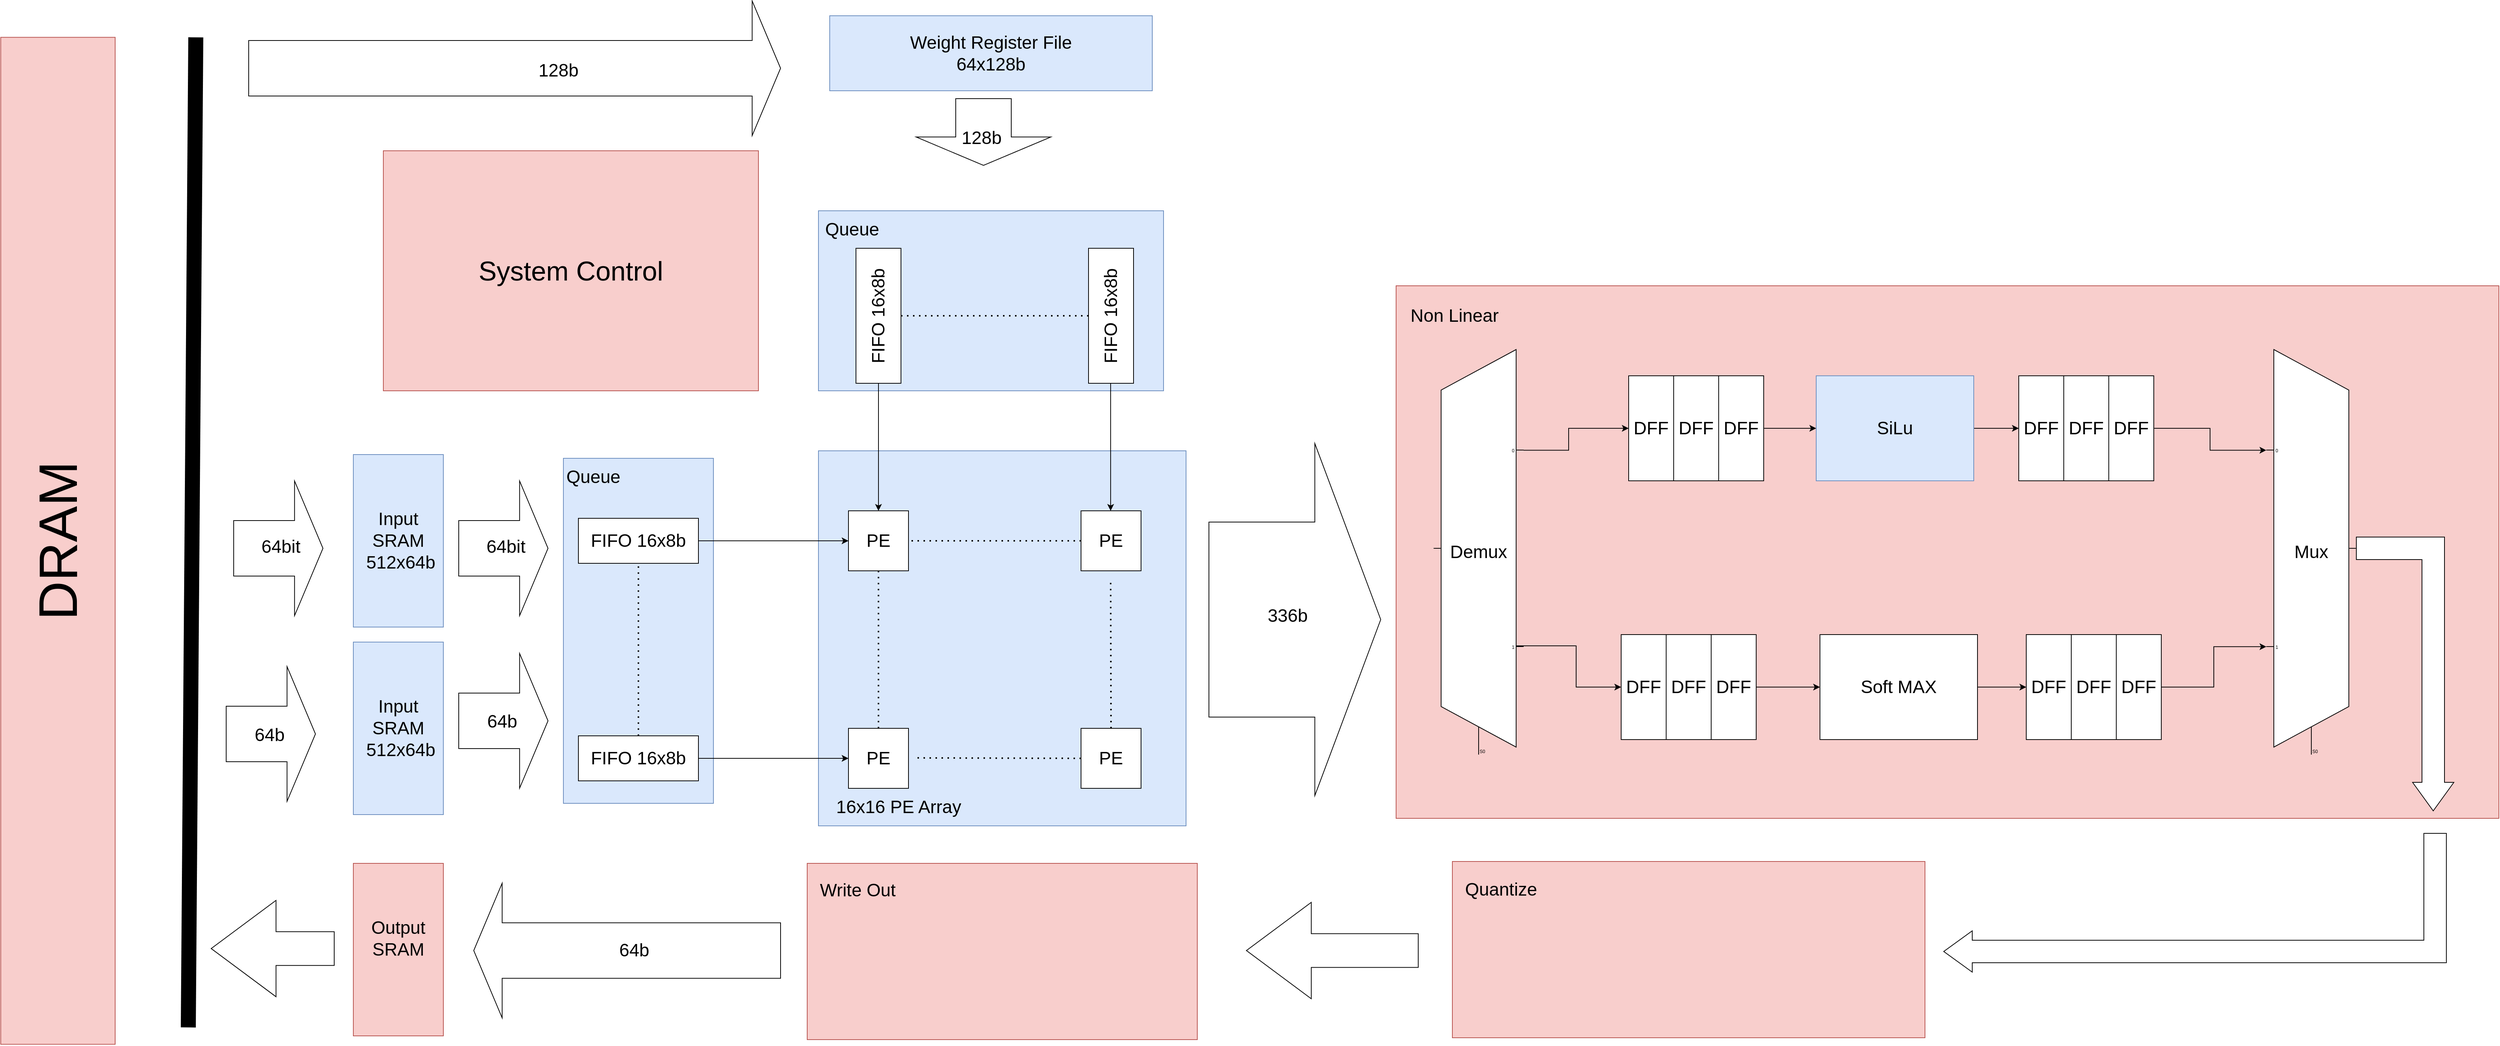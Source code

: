 <mxfile version="28.2.8">
  <diagram name="第 1 页" id="oqTbtiz89L21sVVY1Ckn">
    <mxGraphModel dx="4300" dy="3059" grid="1" gridSize="10" guides="1" tooltips="1" connect="1" arrows="1" fold="1" page="1" pageScale="1" pageWidth="827" pageHeight="1169" math="0" shadow="0">
      <root>
        <mxCell id="0" />
        <mxCell id="1" parent="0" />
        <mxCell id="7LnSrPK5jslSfy1wZtUa-116" value="" style="rounded=0;whiteSpace=wrap;html=1;fillColor=#f8cecc;strokeColor=#b85450;" parent="1" vertex="1">
          <mxGeometry x="1475" y="747.5" width="630" height="235" as="geometry" />
        </mxCell>
        <mxCell id="7LnSrPK5jslSfy1wZtUa-6" value="" style="rounded=0;whiteSpace=wrap;html=1;fillColor=#dae8fc;strokeColor=#6c8ebf;" parent="1" vertex="1">
          <mxGeometry x="290" y="210" width="200" height="460" as="geometry" />
        </mxCell>
        <mxCell id="7LnSrPK5jslSfy1wZtUa-1" value="&lt;font style=&quot;font-size: 24px;&quot;&gt;Input&lt;br&gt;SRAM&lt;br&gt;&amp;nbsp;512x64b&lt;/font&gt;" style="rounded=0;whiteSpace=wrap;html=1;fillColor=#dae8fc;strokeColor=#6c8ebf;" parent="1" vertex="1">
          <mxGeometry x="10" y="205" width="120" height="230" as="geometry" />
        </mxCell>
        <mxCell id="7LnSrPK5jslSfy1wZtUa-2" value="&lt;font style=&quot;font-size: 24px;&quot;&gt;Input&lt;br&gt;SRAM&lt;br&gt;&amp;nbsp;512x64b&lt;/font&gt;" style="rounded=0;whiteSpace=wrap;html=1;fillColor=#dae8fc;strokeColor=#6c8ebf;" parent="1" vertex="1">
          <mxGeometry x="10" y="455" width="120" height="230" as="geometry" />
        </mxCell>
        <mxCell id="7LnSrPK5jslSfy1wZtUa-3" value="" style="rounded=0;whiteSpace=wrap;html=1;fillColor=#dae8fc;strokeColor=#6c8ebf;" parent="1" vertex="1">
          <mxGeometry x="630" y="200" width="490" height="500" as="geometry" />
        </mxCell>
        <mxCell id="7LnSrPK5jslSfy1wZtUa-5" value="&lt;font style=&quot;font-size: 24px;&quot;&gt;FIFO 16x8b&lt;/font&gt;" style="rounded=0;whiteSpace=wrap;html=1;" parent="1" vertex="1">
          <mxGeometry x="310" y="290" width="160" height="60" as="geometry" />
        </mxCell>
        <mxCell id="7LnSrPK5jslSfy1wZtUa-7" value="&lt;font style=&quot;font-size: 24px;&quot;&gt;Queue&lt;/font&gt;" style="text;html=1;whiteSpace=wrap;strokeColor=none;fillColor=none;align=center;verticalAlign=middle;rounded=0;" parent="1" vertex="1">
          <mxGeometry x="300" y="220" width="60" height="30" as="geometry" />
        </mxCell>
        <mxCell id="7LnSrPK5jslSfy1wZtUa-8" value="&lt;span style=&quot;font-size: 24px;&quot;&gt;FIFO 16x8b&lt;/span&gt;" style="rounded=0;whiteSpace=wrap;html=1;" parent="1" vertex="1">
          <mxGeometry x="310" y="580" width="160" height="60" as="geometry" />
        </mxCell>
        <mxCell id="7LnSrPK5jslSfy1wZtUa-9" value="" style="endArrow=none;dashed=1;html=1;dashPattern=1 3;strokeWidth=2;rounded=0;entryX=0.5;entryY=1;entryDx=0;entryDy=0;exitX=0.5;exitY=0;exitDx=0;exitDy=0;" parent="1" source="7LnSrPK5jslSfy1wZtUa-8" target="7LnSrPK5jslSfy1wZtUa-5" edge="1">
          <mxGeometry width="50" height="50" relative="1" as="geometry">
            <mxPoint x="350" y="420" as="sourcePoint" />
            <mxPoint x="400" y="370" as="targetPoint" />
          </mxGeometry>
        </mxCell>
        <mxCell id="7LnSrPK5jslSfy1wZtUa-10" value="" style="shape=flexArrow;endArrow=classic;html=1;rounded=0;width=74;endSize=12.29;endWidth=104.585;" parent="1" edge="1">
          <mxGeometry width="50" height="50" relative="1" as="geometry">
            <mxPoint x="150" y="330" as="sourcePoint" />
            <mxPoint x="270" y="330" as="targetPoint" />
          </mxGeometry>
        </mxCell>
        <mxCell id="7LnSrPK5jslSfy1wZtUa-34" value="&lt;font style=&quot;font-size: 24px;&quot;&gt;64bit&lt;/font&gt;" style="edgeLabel;html=1;align=center;verticalAlign=middle;resizable=0;points=[];" parent="7LnSrPK5jslSfy1wZtUa-10" vertex="1" connectable="0">
          <mxGeometry x="0.052" y="2" relative="1" as="geometry">
            <mxPoint as="offset" />
          </mxGeometry>
        </mxCell>
        <mxCell id="7LnSrPK5jslSfy1wZtUa-12" value="" style="shape=flexArrow;endArrow=classic;html=1;rounded=0;width=74;endSize=12.29;endWidth=104.585;" parent="1" edge="1">
          <mxGeometry width="50" height="50" relative="1" as="geometry">
            <mxPoint x="150" y="560" as="sourcePoint" />
            <mxPoint x="270" y="560" as="targetPoint" />
          </mxGeometry>
        </mxCell>
        <mxCell id="7LnSrPK5jslSfy1wZtUa-39" value="&lt;font style=&quot;font-size: 24px;&quot;&gt;64b&lt;/font&gt;" style="edgeLabel;html=1;align=center;verticalAlign=middle;resizable=0;points=[];" parent="7LnSrPK5jslSfy1wZtUa-12" vertex="1" connectable="0">
          <mxGeometry x="-0.041" y="-1" relative="1" as="geometry">
            <mxPoint as="offset" />
          </mxGeometry>
        </mxCell>
        <mxCell id="7LnSrPK5jslSfy1wZtUa-13" value="&lt;font style=&quot;font-size: 24px;&quot;&gt;16x16 PE Array&lt;/font&gt;" style="text;html=1;whiteSpace=wrap;strokeColor=none;fillColor=none;align=center;verticalAlign=middle;rounded=0;" parent="1" vertex="1">
          <mxGeometry x="647" y="660" width="180" height="30" as="geometry" />
        </mxCell>
        <mxCell id="7LnSrPK5jslSfy1wZtUa-14" value="&lt;font style=&quot;font-size: 24px;&quot;&gt;PE&lt;/font&gt;" style="whiteSpace=wrap;html=1;aspect=fixed;" parent="1" vertex="1">
          <mxGeometry x="670" y="280" width="80" height="80" as="geometry" />
        </mxCell>
        <mxCell id="7LnSrPK5jslSfy1wZtUa-16" value="" style="endArrow=classic;html=1;rounded=0;exitX=1;exitY=0.5;exitDx=0;exitDy=0;entryX=0;entryY=0.5;entryDx=0;entryDy=0;" parent="1" source="7LnSrPK5jslSfy1wZtUa-5" target="7LnSrPK5jslSfy1wZtUa-14" edge="1">
          <mxGeometry width="50" height="50" relative="1" as="geometry">
            <mxPoint x="540" y="360" as="sourcePoint" />
            <mxPoint x="590" y="310" as="targetPoint" />
          </mxGeometry>
        </mxCell>
        <mxCell id="7LnSrPK5jslSfy1wZtUa-17" value="&lt;font style=&quot;font-size: 24px;&quot;&gt;PE&lt;/font&gt;" style="whiteSpace=wrap;html=1;aspect=fixed;" parent="1" vertex="1">
          <mxGeometry x="670" y="570" width="80" height="80" as="geometry" />
        </mxCell>
        <mxCell id="7LnSrPK5jslSfy1wZtUa-18" value="" style="endArrow=classic;html=1;rounded=0;exitX=1;exitY=0.5;exitDx=0;exitDy=0;entryX=0;entryY=0.5;entryDx=0;entryDy=0;" parent="1" target="7LnSrPK5jslSfy1wZtUa-17" edge="1">
          <mxGeometry width="50" height="50" relative="1" as="geometry">
            <mxPoint x="470" y="610" as="sourcePoint" />
            <mxPoint x="590" y="600" as="targetPoint" />
          </mxGeometry>
        </mxCell>
        <mxCell id="7LnSrPK5jslSfy1wZtUa-19" value="&lt;font style=&quot;font-size: 24px;&quot;&gt;PE&lt;/font&gt;" style="whiteSpace=wrap;html=1;aspect=fixed;" parent="1" vertex="1">
          <mxGeometry x="980" y="280" width="80" height="80" as="geometry" />
        </mxCell>
        <mxCell id="7LnSrPK5jslSfy1wZtUa-20" value="&lt;font style=&quot;font-size: 24px;&quot;&gt;PE&lt;/font&gt;" style="whiteSpace=wrap;html=1;aspect=fixed;" parent="1" vertex="1">
          <mxGeometry x="980" y="570" width="80" height="80" as="geometry" />
        </mxCell>
        <mxCell id="7LnSrPK5jslSfy1wZtUa-21" value="" style="endArrow=none;dashed=1;html=1;dashPattern=1 3;strokeWidth=2;rounded=0;entryX=1;entryY=0.5;entryDx=0;entryDy=0;exitX=0;exitY=0.5;exitDx=0;exitDy=0;" parent="1" source="7LnSrPK5jslSfy1wZtUa-19" target="7LnSrPK5jslSfy1wZtUa-14" edge="1">
          <mxGeometry width="50" height="50" relative="1" as="geometry">
            <mxPoint x="520" y="490" as="sourcePoint" />
            <mxPoint x="570" y="440" as="targetPoint" />
          </mxGeometry>
        </mxCell>
        <mxCell id="7LnSrPK5jslSfy1wZtUa-22" value="" style="endArrow=none;dashed=1;html=1;dashPattern=1 3;strokeWidth=2;rounded=0;entryX=1;entryY=0.5;entryDx=0;entryDy=0;exitX=0;exitY=0.5;exitDx=0;exitDy=0;" parent="1" source="7LnSrPK5jslSfy1wZtUa-20" edge="1">
          <mxGeometry width="50" height="50" relative="1" as="geometry">
            <mxPoint x="920" y="609.41" as="sourcePoint" />
            <mxPoint x="760" y="609.41" as="targetPoint" />
          </mxGeometry>
        </mxCell>
        <mxCell id="7LnSrPK5jslSfy1wZtUa-23" value="" style="endArrow=none;dashed=1;html=1;dashPattern=1 3;strokeWidth=2;rounded=0;entryX=0.5;entryY=1;entryDx=0;entryDy=0;exitX=0.5;exitY=0;exitDx=0;exitDy=0;" parent="1" source="7LnSrPK5jslSfy1wZtUa-17" target="7LnSrPK5jslSfy1wZtUa-14" edge="1">
          <mxGeometry width="50" height="50" relative="1" as="geometry">
            <mxPoint x="610" y="520" as="sourcePoint" />
            <mxPoint x="660" y="470" as="targetPoint" />
          </mxGeometry>
        </mxCell>
        <mxCell id="7LnSrPK5jslSfy1wZtUa-24" value="" style="endArrow=none;dashed=1;html=1;dashPattern=1 3;strokeWidth=2;rounded=0;entryX=0.5;entryY=1;entryDx=0;entryDy=0;exitX=0.5;exitY=0;exitDx=0;exitDy=0;" parent="1" source="7LnSrPK5jslSfy1wZtUa-20" edge="1">
          <mxGeometry width="50" height="50" relative="1" as="geometry">
            <mxPoint x="1020" y="560" as="sourcePoint" />
            <mxPoint x="1019.47" y="370" as="targetPoint" />
          </mxGeometry>
        </mxCell>
        <mxCell id="7LnSrPK5jslSfy1wZtUa-25" value="&lt;font style=&quot;font-size: 24px;&quot;&gt;Weight Register File&lt;/font&gt;&lt;div&gt;&lt;div&gt;&lt;font style=&quot;font-size: 24px;&quot;&gt;64x128b&lt;/font&gt;&lt;/div&gt;&lt;/div&gt;" style="rounded=0;whiteSpace=wrap;html=1;fillColor=#dae8fc;strokeColor=#6c8ebf;" parent="1" vertex="1">
          <mxGeometry x="645" y="-380" width="430" height="100" as="geometry" />
        </mxCell>
        <mxCell id="7LnSrPK5jslSfy1wZtUa-27" value="" style="rounded=0;whiteSpace=wrap;html=1;fillColor=#dae8fc;strokeColor=#6c8ebf;direction=south;" parent="1" vertex="1">
          <mxGeometry x="630" y="-120" width="460" height="240" as="geometry" />
        </mxCell>
        <mxCell id="7LnSrPK5jslSfy1wZtUa-28" value="&lt;span style=&quot;font-size: 24px;&quot;&gt;FIFO 16x8b&lt;/span&gt;" style="rounded=0;whiteSpace=wrap;html=1;direction=south;horizontal=0;" parent="1" vertex="1">
          <mxGeometry x="990" y="-70" width="60" height="180" as="geometry" />
        </mxCell>
        <mxCell id="7LnSrPK5jslSfy1wZtUa-29" value="&lt;font style=&quot;font-size: 24px;&quot;&gt;Queue&lt;/font&gt;" style="text;html=1;whiteSpace=wrap;strokeColor=none;fillColor=none;align=center;verticalAlign=middle;rounded=0;" parent="1" vertex="1">
          <mxGeometry x="645" y="-110" width="60" height="30" as="geometry" />
        </mxCell>
        <mxCell id="7LnSrPK5jslSfy1wZtUa-30" value="&lt;span style=&quot;font-size: 24px;&quot;&gt;FIFO 16x8b&lt;/span&gt;" style="rounded=0;whiteSpace=wrap;html=1;direction=south;horizontal=0;" parent="1" vertex="1">
          <mxGeometry x="680" y="-70" width="60" height="180" as="geometry" />
        </mxCell>
        <mxCell id="7LnSrPK5jslSfy1wZtUa-31" value="" style="endArrow=none;dashed=1;html=1;dashPattern=1 3;strokeWidth=2;rounded=0;entryX=0.5;entryY=1;entryDx=0;entryDy=0;exitX=0.5;exitY=0;exitDx=0;exitDy=0;" parent="1" source="7LnSrPK5jslSfy1wZtUa-30" target="7LnSrPK5jslSfy1wZtUa-28" edge="1">
          <mxGeometry width="50" height="50" relative="1" as="geometry">
            <mxPoint x="820" as="sourcePoint" />
            <mxPoint x="870" y="-50" as="targetPoint" />
          </mxGeometry>
        </mxCell>
        <mxCell id="7LnSrPK5jslSfy1wZtUa-32" value="" style="shape=flexArrow;endArrow=classic;html=1;rounded=0;width=74;endSize=12.29;endWidth=104.585;" parent="1" edge="1">
          <mxGeometry width="50" height="50" relative="1" as="geometry">
            <mxPoint x="850" y="-270" as="sourcePoint" />
            <mxPoint x="850" y="-180" as="targetPoint" />
          </mxGeometry>
        </mxCell>
        <mxCell id="7LnSrPK5jslSfy1wZtUa-51" value="&lt;font style=&quot;font-size: 24px;&quot;&gt;128b&lt;/font&gt;" style="edgeLabel;html=1;align=center;verticalAlign=middle;resizable=0;points=[];" parent="7LnSrPK5jslSfy1wZtUa-32" vertex="1" connectable="0">
          <mxGeometry x="0.164" y="-3" relative="1" as="geometry">
            <mxPoint as="offset" />
          </mxGeometry>
        </mxCell>
        <mxCell id="7LnSrPK5jslSfy1wZtUa-41" value="" style="endArrow=classic;html=1;rounded=0;exitX=1;exitY=0.5;exitDx=0;exitDy=0;" parent="1" source="7LnSrPK5jslSfy1wZtUa-30" target="7LnSrPK5jslSfy1wZtUa-14" edge="1">
          <mxGeometry width="50" height="50" relative="1" as="geometry">
            <mxPoint x="570" y="160" as="sourcePoint" />
            <mxPoint x="770" y="160" as="targetPoint" />
          </mxGeometry>
        </mxCell>
        <mxCell id="7LnSrPK5jslSfy1wZtUa-42" value="" style="endArrow=classic;html=1;rounded=0;exitX=1;exitY=0.5;exitDx=0;exitDy=0;" parent="1" edge="1">
          <mxGeometry width="50" height="50" relative="1" as="geometry">
            <mxPoint x="1019.47" y="110" as="sourcePoint" />
            <mxPoint x="1019.47" y="280" as="targetPoint" />
          </mxGeometry>
        </mxCell>
        <mxCell id="7LnSrPK5jslSfy1wZtUa-43" value="&lt;font style=&quot;font-size: 36px;&quot;&gt;System Control&lt;/font&gt;" style="rounded=0;whiteSpace=wrap;html=1;fillColor=#f8cecc;strokeColor=#b85450;" parent="1" vertex="1">
          <mxGeometry x="50" y="-200" width="500" height="320" as="geometry" />
        </mxCell>
        <mxCell id="7LnSrPK5jslSfy1wZtUa-48" value="" style="rounded=0;whiteSpace=wrap;html=1;fillColor=#f8cecc;strokeColor=#b85450;" parent="1" vertex="1">
          <mxGeometry x="1400" y="-20" width="1470" height="710" as="geometry" />
        </mxCell>
        <mxCell id="7LnSrPK5jslSfy1wZtUa-49" value="&lt;font style=&quot;font-size: 24px;&quot;&gt;Non Linear&lt;/font&gt;" style="text;html=1;whiteSpace=wrap;strokeColor=none;fillColor=none;align=center;verticalAlign=middle;rounded=0;" parent="1" vertex="1">
          <mxGeometry x="1410" y="5" width="136" height="30" as="geometry" />
        </mxCell>
        <mxCell id="7LnSrPK5jslSfy1wZtUa-50" value="" style="shape=flexArrow;endArrow=classic;html=1;rounded=0;endWidth=208.43;endSize=28.945;width=260;" parent="1" edge="1">
          <mxGeometry width="50" height="50" relative="1" as="geometry">
            <mxPoint x="1150" y="425" as="sourcePoint" />
            <mxPoint x="1380" y="425" as="targetPoint" />
          </mxGeometry>
        </mxCell>
        <mxCell id="7LnSrPK5jslSfy1wZtUa-54" value="&lt;font style=&quot;font-size: 24px;&quot;&gt;336b&lt;/font&gt;" style="edgeLabel;html=1;align=center;verticalAlign=middle;resizable=0;points=[];" parent="7LnSrPK5jslSfy1wZtUa-50" vertex="1" connectable="0">
          <mxGeometry x="-0.086" y="5" relative="1" as="geometry">
            <mxPoint as="offset" />
          </mxGeometry>
        </mxCell>
        <mxCell id="7LnSrPK5jslSfy1wZtUa-83" style="edgeStyle=orthogonalEdgeStyle;rounded=0;orthogonalLoop=1;jettySize=auto;html=1;exitX=1;exitY=0.5;exitDx=0;exitDy=0;entryX=0;entryY=0.5;entryDx=0;entryDy=0;" parent="1" source="7LnSrPK5jslSfy1wZtUa-58" target="7LnSrPK5jslSfy1wZtUa-79" edge="1">
          <mxGeometry relative="1" as="geometry" />
        </mxCell>
        <mxCell id="7LnSrPK5jslSfy1wZtUa-58" value="&lt;font style=&quot;font-size: 24px;&quot;&gt;SiLu&lt;/font&gt;" style="rounded=0;whiteSpace=wrap;html=1;fillColor=#dae8fc;strokeColor=#6c8ebf;" parent="1" vertex="1">
          <mxGeometry x="1960" y="100" width="210" height="140" as="geometry" />
        </mxCell>
        <mxCell id="7LnSrPK5jslSfy1wZtUa-46" value="&lt;font style=&quot;font-size: 24px;&quot;&gt;Quantize&lt;/font&gt;" style="text;html=1;whiteSpace=wrap;strokeColor=none;fillColor=none;align=center;verticalAlign=middle;rounded=0;container=0;" parent="1" vertex="1">
          <mxGeometry x="1510" y="770" width="60" height="30" as="geometry" />
        </mxCell>
        <mxCell id="7LnSrPK5jslSfy1wZtUa-67" value="" style="shape=table;startSize=0;container=1;collapsible=0;childLayout=tableLayout;" parent="1" vertex="1">
          <mxGeometry x="1710" y="100" width="180" height="140" as="geometry" />
        </mxCell>
        <mxCell id="7LnSrPK5jslSfy1wZtUa-68" value="" style="shape=tableRow;horizontal=0;startSize=0;swimlaneHead=0;swimlaneBody=0;strokeColor=inherit;top=0;left=0;bottom=0;right=0;collapsible=0;dropTarget=0;fillColor=none;points=[[0,0.5],[1,0.5]];portConstraint=eastwest;" parent="7LnSrPK5jslSfy1wZtUa-67" vertex="1">
          <mxGeometry width="180" height="140" as="geometry" />
        </mxCell>
        <mxCell id="7LnSrPK5jslSfy1wZtUa-69" value="&lt;font style=&quot;font-size: 24px;&quot;&gt;DFF&lt;/font&gt;" style="shape=partialRectangle;html=1;whiteSpace=wrap;connectable=0;strokeColor=inherit;overflow=hidden;fillColor=none;top=0;left=0;bottom=0;right=0;pointerEvents=1;" parent="7LnSrPK5jslSfy1wZtUa-68" vertex="1">
          <mxGeometry width="60" height="140" as="geometry">
            <mxRectangle width="60" height="140" as="alternateBounds" />
          </mxGeometry>
        </mxCell>
        <mxCell id="7LnSrPK5jslSfy1wZtUa-70" value="&lt;span style=&quot;font-size: 24px;&quot;&gt;DFF&lt;/span&gt;" style="shape=partialRectangle;html=1;whiteSpace=wrap;connectable=0;strokeColor=inherit;overflow=hidden;fillColor=none;top=0;left=0;bottom=0;right=0;pointerEvents=1;" parent="7LnSrPK5jslSfy1wZtUa-68" vertex="1">
          <mxGeometry x="60" width="60" height="140" as="geometry">
            <mxRectangle width="60" height="140" as="alternateBounds" />
          </mxGeometry>
        </mxCell>
        <mxCell id="7LnSrPK5jslSfy1wZtUa-71" value="&lt;span style=&quot;font-size: 24px;&quot;&gt;DFF&lt;/span&gt;" style="shape=partialRectangle;html=1;whiteSpace=wrap;connectable=0;strokeColor=inherit;overflow=hidden;fillColor=none;top=0;left=0;bottom=0;right=0;pointerEvents=1;" parent="7LnSrPK5jslSfy1wZtUa-68" vertex="1">
          <mxGeometry x="120" width="60" height="140" as="geometry">
            <mxRectangle width="60" height="140" as="alternateBounds" />
          </mxGeometry>
        </mxCell>
        <mxCell id="7LnSrPK5jslSfy1wZtUa-77" style="edgeStyle=orthogonalEdgeStyle;rounded=0;orthogonalLoop=1;jettySize=auto;html=1;exitX=1;exitY=0.5;exitDx=0;exitDy=0;entryX=0;entryY=0.5;entryDx=0;entryDy=0;" parent="1" source="7LnSrPK5jslSfy1wZtUa-68" target="7LnSrPK5jslSfy1wZtUa-58" edge="1">
          <mxGeometry relative="1" as="geometry" />
        </mxCell>
        <mxCell id="7LnSrPK5jslSfy1wZtUa-78" value="" style="shape=table;startSize=0;container=1;collapsible=0;childLayout=tableLayout;" parent="1" vertex="1">
          <mxGeometry x="2230" y="100" width="180" height="140" as="geometry" />
        </mxCell>
        <mxCell id="7LnSrPK5jslSfy1wZtUa-79" value="" style="shape=tableRow;horizontal=0;startSize=0;swimlaneHead=0;swimlaneBody=0;strokeColor=inherit;top=0;left=0;bottom=0;right=0;collapsible=0;dropTarget=0;fillColor=none;points=[[0,0.5],[1,0.5]];portConstraint=eastwest;" parent="7LnSrPK5jslSfy1wZtUa-78" vertex="1">
          <mxGeometry width="180" height="140" as="geometry" />
        </mxCell>
        <mxCell id="7LnSrPK5jslSfy1wZtUa-80" value="&lt;font style=&quot;font-size: 24px;&quot;&gt;DFF&lt;/font&gt;" style="shape=partialRectangle;html=1;whiteSpace=wrap;connectable=0;strokeColor=inherit;overflow=hidden;fillColor=none;top=0;left=0;bottom=0;right=0;pointerEvents=1;" parent="7LnSrPK5jslSfy1wZtUa-79" vertex="1">
          <mxGeometry width="60" height="140" as="geometry">
            <mxRectangle width="60" height="140" as="alternateBounds" />
          </mxGeometry>
        </mxCell>
        <mxCell id="7LnSrPK5jslSfy1wZtUa-81" value="&lt;span style=&quot;font-size: 24px;&quot;&gt;DFF&lt;/span&gt;" style="shape=partialRectangle;html=1;whiteSpace=wrap;connectable=0;strokeColor=inherit;overflow=hidden;fillColor=none;top=0;left=0;bottom=0;right=0;pointerEvents=1;" parent="7LnSrPK5jslSfy1wZtUa-79" vertex="1">
          <mxGeometry x="60" width="60" height="140" as="geometry">
            <mxRectangle width="60" height="140" as="alternateBounds" />
          </mxGeometry>
        </mxCell>
        <mxCell id="7LnSrPK5jslSfy1wZtUa-82" value="&lt;span style=&quot;font-size: 24px;&quot;&gt;DFF&lt;/span&gt;" style="shape=partialRectangle;html=1;whiteSpace=wrap;connectable=0;strokeColor=inherit;overflow=hidden;fillColor=none;top=0;left=0;bottom=0;right=0;pointerEvents=1;" parent="7LnSrPK5jslSfy1wZtUa-79" vertex="1">
          <mxGeometry x="120" width="60" height="140" as="geometry">
            <mxRectangle width="60" height="140" as="alternateBounds" />
          </mxGeometry>
        </mxCell>
        <mxCell id="7LnSrPK5jslSfy1wZtUa-88" value="" style="rounded=0;whiteSpace=wrap;html=1;fillColor=#f8cecc;strokeColor=#b85450;" parent="1" vertex="1">
          <mxGeometry x="615" y="750" width="520" height="235" as="geometry" />
        </mxCell>
        <mxCell id="7LnSrPK5jslSfy1wZtUa-91" value="Write Out" style="text;whiteSpace=wrap;fontSize=24;" parent="1" vertex="1">
          <mxGeometry x="630" y="765" width="150" height="40" as="geometry" />
        </mxCell>
        <mxCell id="7LnSrPK5jslSfy1wZtUa-92" value="&lt;font style=&quot;font-size: 24px;&quot;&gt;Output&lt;br&gt;SRAM&lt;br&gt;&amp;nbsp;&lt;/font&gt;" style="rounded=0;whiteSpace=wrap;html=1;fillColor=#f8cecc;strokeColor=#b85450;" parent="1" vertex="1">
          <mxGeometry x="10" y="750" width="120" height="230" as="geometry" />
        </mxCell>
        <mxCell id="7LnSrPK5jslSfy1wZtUa-93" value="" style="shape=flexArrow;endArrow=classic;html=1;rounded=0;width=74;endSize=12.29;endWidth=104.585;" parent="1" edge="1">
          <mxGeometry width="50" height="50" relative="1" as="geometry">
            <mxPoint x="580" y="866.25" as="sourcePoint" />
            <mxPoint x="170" y="866.25" as="targetPoint" />
          </mxGeometry>
        </mxCell>
        <mxCell id="7LnSrPK5jslSfy1wZtUa-94" value="&lt;font style=&quot;font-size: 24px;&quot;&gt;64b&lt;/font&gt;" style="edgeLabel;html=1;align=center;verticalAlign=middle;resizable=0;points=[];" parent="7LnSrPK5jslSfy1wZtUa-93" vertex="1" connectable="0">
          <mxGeometry x="-0.041" y="-1" relative="1" as="geometry">
            <mxPoint as="offset" />
          </mxGeometry>
        </mxCell>
        <mxCell id="7LnSrPK5jslSfy1wZtUa-105" value="" style="shape=flexArrow;endArrow=classic;html=1;rounded=0;endWidth=82.5;endSize=28.475;width=45;" parent="1" edge="1">
          <mxGeometry width="50" height="50" relative="1" as="geometry">
            <mxPoint x="1430" y="866.25" as="sourcePoint" />
            <mxPoint x="1200" y="866.25" as="targetPoint" />
          </mxGeometry>
        </mxCell>
        <mxCell id="7LnSrPK5jslSfy1wZtUa-112" style="edgeStyle=orthogonalEdgeStyle;rounded=0;orthogonalLoop=1;jettySize=auto;html=1;exitX=0;exitY=0.5;exitDx=0;exitDy=0;startArrow=classic;startFill=1;endArrow=none;endFill=0;entryX=1;entryY=0.243;entryDx=0;entryDy=3;entryPerimeter=0;" parent="1" source="7LnSrPK5jslSfy1wZtUa-68" target="7LnSrPK5jslSfy1wZtUa-145" edge="1">
          <mxGeometry relative="1" as="geometry">
            <mxPoint x="1640" y="190" as="targetPoint" />
            <Array as="points">
              <mxPoint x="1700" y="170" />
              <mxPoint x="1630" y="170" />
              <mxPoint x="1630" y="199" />
            </Array>
          </mxGeometry>
        </mxCell>
        <mxCell id="7LnSrPK5jslSfy1wZtUa-114" value="&lt;font style=&quot;font-size: 72px;&quot;&gt;DRAM&lt;/font&gt;" style="rounded=0;whiteSpace=wrap;html=1;direction=west;horizontal=0;fillColor=#f8cecc;strokeColor=#b85450;" parent="1" vertex="1">
          <mxGeometry x="-460" y="-351.25" width="152.5" height="1342.5" as="geometry" />
        </mxCell>
        <mxCell id="7LnSrPK5jslSfy1wZtUa-120" value="" style="endArrow=none;html=1;rounded=0;startSize=30;strokeWidth=20;" parent="1" edge="1">
          <mxGeometry width="50" height="50" relative="1" as="geometry">
            <mxPoint x="-210" y="968.75" as="sourcePoint" />
            <mxPoint x="-200" y="-351.25" as="targetPoint" />
          </mxGeometry>
        </mxCell>
        <mxCell id="7LnSrPK5jslSfy1wZtUa-123" value="" style="shape=flexArrow;endArrow=classic;html=1;rounded=0;width=74;endSize=12.29;endWidth=104.585;" parent="1" edge="1">
          <mxGeometry width="50" height="50" relative="1" as="geometry">
            <mxPoint x="-130" y="-310" as="sourcePoint" />
            <mxPoint x="580" y="-310" as="targetPoint" />
          </mxGeometry>
        </mxCell>
        <mxCell id="7LnSrPK5jslSfy1wZtUa-124" value="&lt;font style=&quot;font-size: 24px;&quot;&gt;128b&lt;/font&gt;" style="edgeLabel;html=1;align=center;verticalAlign=middle;resizable=0;points=[];" parent="7LnSrPK5jslSfy1wZtUa-123" vertex="1" connectable="0">
          <mxGeometry x="0.164" y="-3" relative="1" as="geometry">
            <mxPoint as="offset" />
          </mxGeometry>
        </mxCell>
        <mxCell id="7LnSrPK5jslSfy1wZtUa-125" value="" style="shape=flexArrow;endArrow=classic;html=1;rounded=0;width=74;endSize=12.29;endWidth=104.585;" parent="1" edge="1">
          <mxGeometry width="50" height="50" relative="1" as="geometry">
            <mxPoint x="-160" y="577.5" as="sourcePoint" />
            <mxPoint x="-40" y="577.5" as="targetPoint" />
          </mxGeometry>
        </mxCell>
        <mxCell id="7LnSrPK5jslSfy1wZtUa-126" value="&lt;font style=&quot;font-size: 24px;&quot;&gt;64b&lt;/font&gt;" style="edgeLabel;html=1;align=center;verticalAlign=middle;resizable=0;points=[];" parent="7LnSrPK5jslSfy1wZtUa-125" vertex="1" connectable="0">
          <mxGeometry x="-0.041" y="-1" relative="1" as="geometry">
            <mxPoint as="offset" />
          </mxGeometry>
        </mxCell>
        <mxCell id="7LnSrPK5jslSfy1wZtUa-127" value="" style="shape=flexArrow;endArrow=classic;html=1;rounded=0;width=74;endSize=12.29;endWidth=104.585;" parent="1" edge="1">
          <mxGeometry width="50" height="50" relative="1" as="geometry">
            <mxPoint x="-150" y="330" as="sourcePoint" />
            <mxPoint x="-30" y="330" as="targetPoint" />
          </mxGeometry>
        </mxCell>
        <mxCell id="7LnSrPK5jslSfy1wZtUa-128" value="&lt;font style=&quot;font-size: 24px;&quot;&gt;64bit&lt;/font&gt;" style="edgeLabel;html=1;align=center;verticalAlign=middle;resizable=0;points=[];" parent="7LnSrPK5jslSfy1wZtUa-127" vertex="1" connectable="0">
          <mxGeometry x="0.052" y="2" relative="1" as="geometry">
            <mxPoint as="offset" />
          </mxGeometry>
        </mxCell>
        <mxCell id="7LnSrPK5jslSfy1wZtUa-130" style="edgeStyle=orthogonalEdgeStyle;rounded=0;orthogonalLoop=1;jettySize=auto;html=1;exitX=1;exitY=0.5;exitDx=0;exitDy=0;entryX=0;entryY=0.5;entryDx=0;entryDy=0;" parent="1" source="7LnSrPK5jslSfy1wZtUa-131" target="7LnSrPK5jslSfy1wZtUa-139" edge="1">
          <mxGeometry relative="1" as="geometry" />
        </mxCell>
        <mxCell id="7LnSrPK5jslSfy1wZtUa-131" value="&lt;font style=&quot;font-size: 24px;&quot;&gt;Soft MAX&lt;/font&gt;" style="rounded=0;whiteSpace=wrap;html=1;" parent="1" vertex="1">
          <mxGeometry x="1965" y="445" width="210" height="140" as="geometry" />
        </mxCell>
        <mxCell id="7LnSrPK5jslSfy1wZtUa-132" value="" style="shape=table;startSize=0;container=1;collapsible=0;childLayout=tableLayout;" parent="1" vertex="1">
          <mxGeometry x="1700" y="445" width="180" height="140" as="geometry" />
        </mxCell>
        <mxCell id="7LnSrPK5jslSfy1wZtUa-133" value="" style="shape=tableRow;horizontal=0;startSize=0;swimlaneHead=0;swimlaneBody=0;strokeColor=inherit;top=0;left=0;bottom=0;right=0;collapsible=0;dropTarget=0;fillColor=none;points=[[0,0.5],[1,0.5]];portConstraint=eastwest;" parent="7LnSrPK5jslSfy1wZtUa-132" vertex="1">
          <mxGeometry width="180" height="140" as="geometry" />
        </mxCell>
        <mxCell id="7LnSrPK5jslSfy1wZtUa-134" value="&lt;font style=&quot;font-size: 24px;&quot;&gt;DFF&lt;/font&gt;" style="shape=partialRectangle;html=1;whiteSpace=wrap;connectable=0;strokeColor=inherit;overflow=hidden;fillColor=none;top=0;left=0;bottom=0;right=0;pointerEvents=1;" parent="7LnSrPK5jslSfy1wZtUa-133" vertex="1">
          <mxGeometry width="60" height="140" as="geometry">
            <mxRectangle width="60" height="140" as="alternateBounds" />
          </mxGeometry>
        </mxCell>
        <mxCell id="7LnSrPK5jslSfy1wZtUa-135" value="&lt;span style=&quot;font-size: 24px;&quot;&gt;DFF&lt;/span&gt;" style="shape=partialRectangle;html=1;whiteSpace=wrap;connectable=0;strokeColor=inherit;overflow=hidden;fillColor=none;top=0;left=0;bottom=0;right=0;pointerEvents=1;" parent="7LnSrPK5jslSfy1wZtUa-133" vertex="1">
          <mxGeometry x="60" width="60" height="140" as="geometry">
            <mxRectangle width="60" height="140" as="alternateBounds" />
          </mxGeometry>
        </mxCell>
        <mxCell id="7LnSrPK5jslSfy1wZtUa-136" value="&lt;span style=&quot;font-size: 24px;&quot;&gt;DFF&lt;/span&gt;" style="shape=partialRectangle;html=1;whiteSpace=wrap;connectable=0;strokeColor=inherit;overflow=hidden;fillColor=none;top=0;left=0;bottom=0;right=0;pointerEvents=1;" parent="7LnSrPK5jslSfy1wZtUa-133" vertex="1">
          <mxGeometry x="120" width="60" height="140" as="geometry">
            <mxRectangle width="60" height="140" as="alternateBounds" />
          </mxGeometry>
        </mxCell>
        <mxCell id="7LnSrPK5jslSfy1wZtUa-137" style="edgeStyle=orthogonalEdgeStyle;rounded=0;orthogonalLoop=1;jettySize=auto;html=1;exitX=1;exitY=0.5;exitDx=0;exitDy=0;entryX=0;entryY=0.5;entryDx=0;entryDy=0;" parent="1" source="7LnSrPK5jslSfy1wZtUa-133" target="7LnSrPK5jslSfy1wZtUa-131" edge="1">
          <mxGeometry relative="1" as="geometry" />
        </mxCell>
        <mxCell id="7LnSrPK5jslSfy1wZtUa-138" value="" style="shape=table;startSize=0;container=1;collapsible=0;childLayout=tableLayout;" parent="1" vertex="1">
          <mxGeometry x="2240" y="445" width="180" height="140" as="geometry" />
        </mxCell>
        <mxCell id="7LnSrPK5jslSfy1wZtUa-139" value="" style="shape=tableRow;horizontal=0;startSize=0;swimlaneHead=0;swimlaneBody=0;strokeColor=inherit;top=0;left=0;bottom=0;right=0;collapsible=0;dropTarget=0;fillColor=none;points=[[0,0.5],[1,0.5]];portConstraint=eastwest;" parent="7LnSrPK5jslSfy1wZtUa-138" vertex="1">
          <mxGeometry width="180" height="140" as="geometry" />
        </mxCell>
        <mxCell id="7LnSrPK5jslSfy1wZtUa-140" value="&lt;font style=&quot;font-size: 24px;&quot;&gt;DFF&lt;/font&gt;" style="shape=partialRectangle;html=1;whiteSpace=wrap;connectable=0;strokeColor=inherit;overflow=hidden;fillColor=none;top=0;left=0;bottom=0;right=0;pointerEvents=1;" parent="7LnSrPK5jslSfy1wZtUa-139" vertex="1">
          <mxGeometry width="60" height="140" as="geometry">
            <mxRectangle width="60" height="140" as="alternateBounds" />
          </mxGeometry>
        </mxCell>
        <mxCell id="7LnSrPK5jslSfy1wZtUa-141" value="&lt;span style=&quot;font-size: 24px;&quot;&gt;DFF&lt;/span&gt;" style="shape=partialRectangle;html=1;whiteSpace=wrap;connectable=0;strokeColor=inherit;overflow=hidden;fillColor=none;top=0;left=0;bottom=0;right=0;pointerEvents=1;" parent="7LnSrPK5jslSfy1wZtUa-139" vertex="1">
          <mxGeometry x="60" width="60" height="140" as="geometry">
            <mxRectangle width="60" height="140" as="alternateBounds" />
          </mxGeometry>
        </mxCell>
        <mxCell id="7LnSrPK5jslSfy1wZtUa-142" value="&lt;span style=&quot;font-size: 24px;&quot;&gt;DFF&lt;/span&gt;" style="shape=partialRectangle;html=1;whiteSpace=wrap;connectable=0;strokeColor=inherit;overflow=hidden;fillColor=none;top=0;left=0;bottom=0;right=0;pointerEvents=1;" parent="7LnSrPK5jslSfy1wZtUa-139" vertex="1">
          <mxGeometry x="120" width="60" height="140" as="geometry">
            <mxRectangle width="60" height="140" as="alternateBounds" />
          </mxGeometry>
        </mxCell>
        <mxCell id="7LnSrPK5jslSfy1wZtUa-143" style="edgeStyle=orthogonalEdgeStyle;rounded=0;orthogonalLoop=1;jettySize=auto;html=1;exitX=0;exitY=0.5;exitDx=0;exitDy=0;startArrow=classic;startFill=1;endArrow=none;endFill=0;entryX=0.887;entryY=0.727;entryDx=0;entryDy=0;entryPerimeter=0;" parent="1" source="7LnSrPK5jslSfy1wZtUa-133" target="7LnSrPK5jslSfy1wZtUa-145" edge="1">
          <mxGeometry relative="1" as="geometry">
            <mxPoint x="1640" y="515" as="targetPoint" />
            <Array as="points">
              <mxPoint x="1640" y="515" />
              <mxPoint x="1640" y="460" />
              <mxPoint x="1556" y="460" />
            </Array>
          </mxGeometry>
        </mxCell>
        <mxCell id="7LnSrPK5jslSfy1wZtUa-145" value="&lt;font style=&quot;font-size: 24px;&quot;&gt;Demux&lt;/font&gt;" style="shadow=0;dashed=0;align=center;html=1;strokeWidth=1;shape=mxgraph.electrical.abstract.mux2;operation=demux;whiteSpace=wrap;" parent="1" vertex="1">
          <mxGeometry x="1450" y="65" width="120" height="540" as="geometry" />
        </mxCell>
        <mxCell id="7LnSrPK5jslSfy1wZtUa-146" value="&lt;font style=&quot;font-size: 24px;&quot;&gt;Mux&lt;/font&gt;" style="shadow=0;dashed=0;align=center;html=1;strokeWidth=1;shape=mxgraph.electrical.abstract.mux2;whiteSpace=wrap;" parent="1" vertex="1">
          <mxGeometry x="2560" y="65" width="120" height="540" as="geometry" />
        </mxCell>
        <mxCell id="7LnSrPK5jslSfy1wZtUa-147" style="edgeStyle=orthogonalEdgeStyle;rounded=0;orthogonalLoop=1;jettySize=auto;html=1;exitX=1;exitY=0.5;exitDx=0;exitDy=0;entryX=0;entryY=0.243;entryDx=0;entryDy=3;entryPerimeter=0;" parent="1" source="7LnSrPK5jslSfy1wZtUa-79" target="7LnSrPK5jslSfy1wZtUa-146" edge="1">
          <mxGeometry relative="1" as="geometry" />
        </mxCell>
        <mxCell id="7LnSrPK5jslSfy1wZtUa-148" style="edgeStyle=orthogonalEdgeStyle;rounded=0;orthogonalLoop=1;jettySize=auto;html=1;exitX=1;exitY=0.5;exitDx=0;exitDy=0;entryX=0;entryY=0.728;entryDx=0;entryDy=3;entryPerimeter=0;" parent="1" source="7LnSrPK5jslSfy1wZtUa-139" target="7LnSrPK5jslSfy1wZtUa-146" edge="1">
          <mxGeometry relative="1" as="geometry" />
        </mxCell>
        <mxCell id="7LnSrPK5jslSfy1wZtUa-149" value="" style="html=1;shadow=0;dashed=0;align=center;verticalAlign=middle;shape=mxgraph.arrows2.bendArrow;dy=15;dx=38;notch=0;arrowHead=55;rounded=0;strokeWidth=1;direction=west;" parent="1" vertex="1">
          <mxGeometry x="2130" y="710" width="670" height="185" as="geometry" />
        </mxCell>
        <mxCell id="7LnSrPK5jslSfy1wZtUa-151" value="" style="html=1;shadow=0;dashed=0;align=center;verticalAlign=middle;shape=mxgraph.arrows2.bendArrow;dy=15;dx=38;notch=0;arrowHead=55;rounded=0;strokeWidth=1;direction=south;" parent="1" vertex="1">
          <mxGeometry x="2680" y="315" width="130" height="365" as="geometry" />
        </mxCell>
        <mxCell id="7LnSrPK5jslSfy1wZtUa-152" value="" style="shape=flexArrow;endArrow=classic;html=1;rounded=0;endWidth=82.5;endSize=28.475;width=45;" parent="1" edge="1">
          <mxGeometry width="50" height="50" relative="1" as="geometry">
            <mxPoint x="-15" y="863.57" as="sourcePoint" />
            <mxPoint x="-180" y="863.57" as="targetPoint" />
          </mxGeometry>
        </mxCell>
      </root>
    </mxGraphModel>
  </diagram>
</mxfile>
